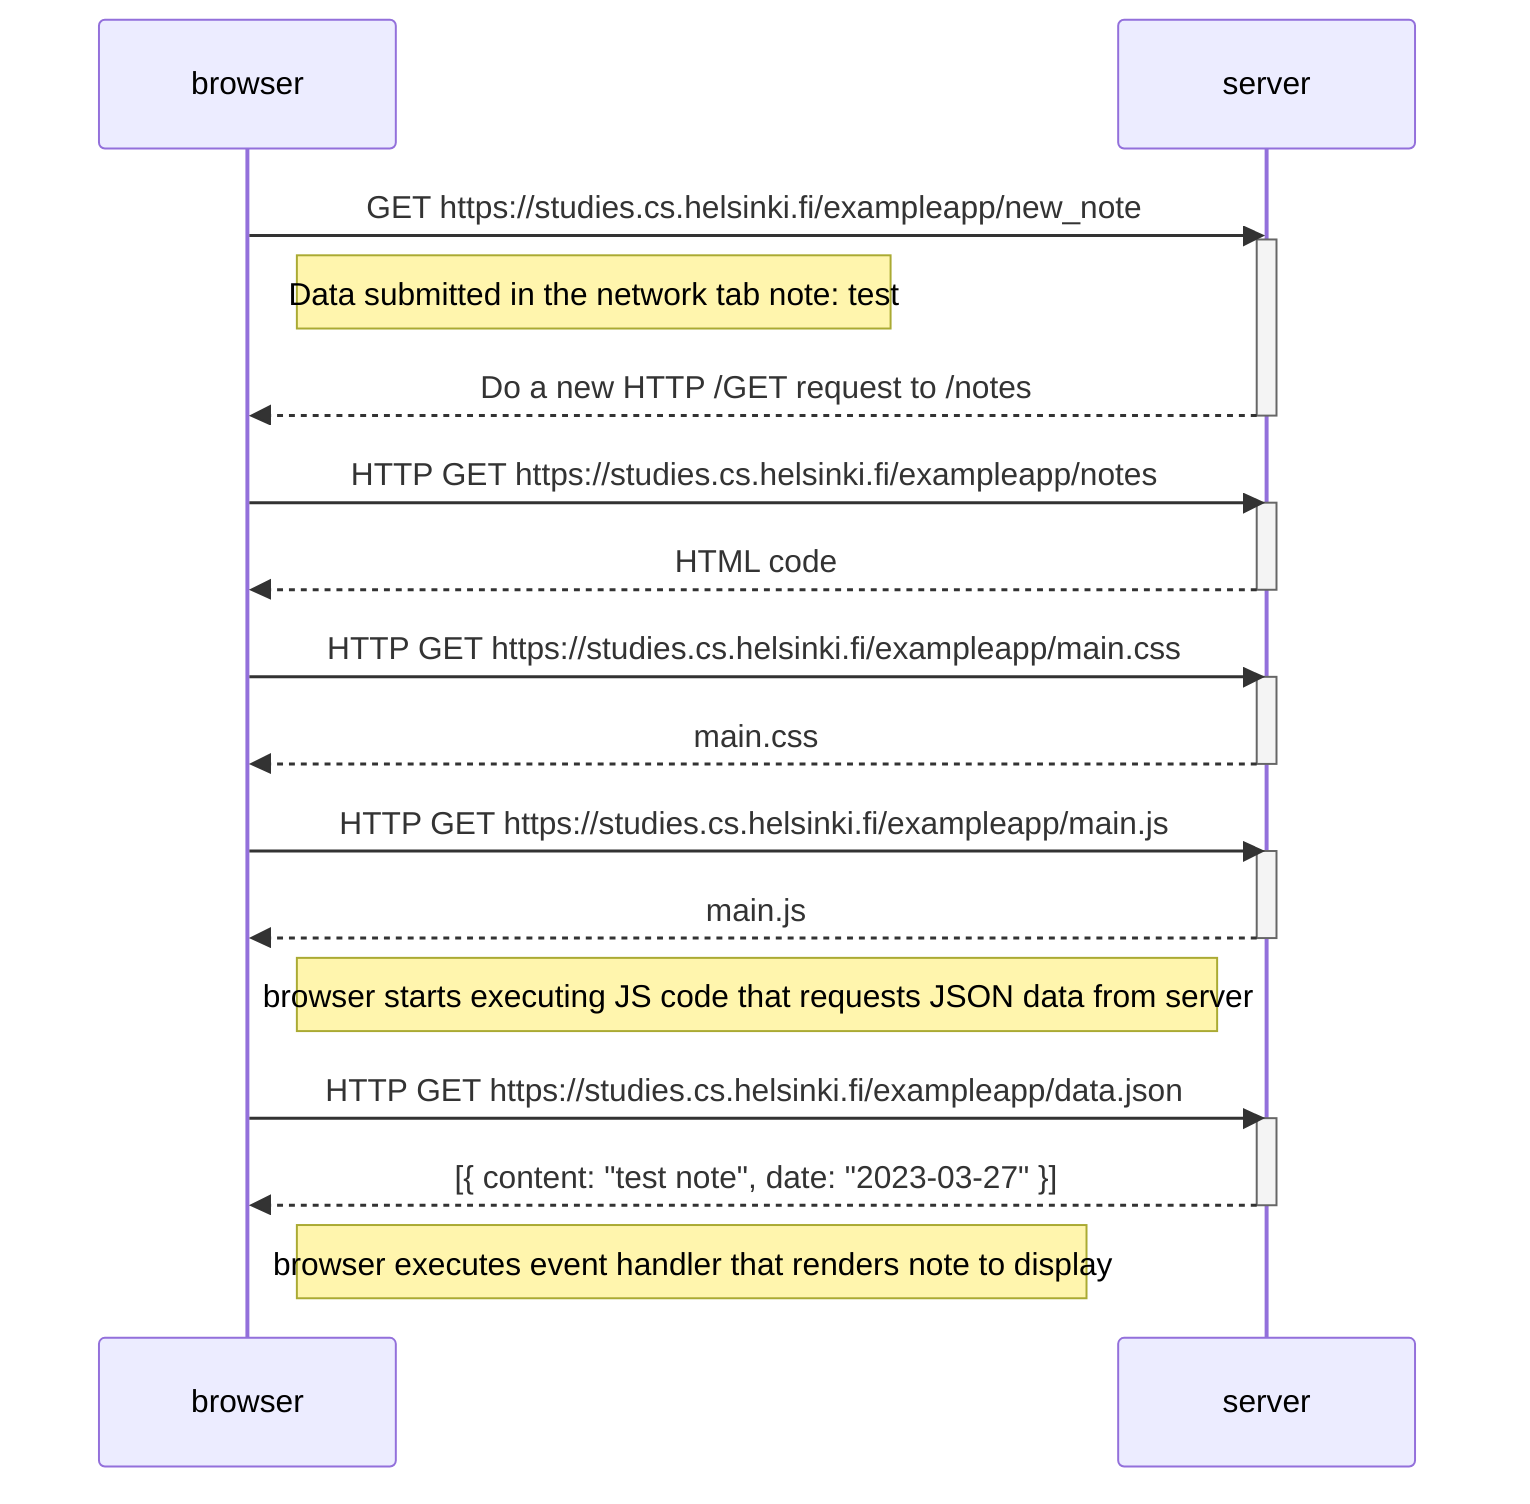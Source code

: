 sequenceDiagram
participant browser
participant server

browser->>server: GET https://studies.cs.helsinki.fi/exampleapp/new_note
    activate server
    Note right of browser: Data submitted in the network tab note: test
    server-->>browser: Do a new HTTP /GET request to /notes
    deactivate server

    browser->>server: HTTP GET https://studies.cs.helsinki.fi/exampleapp/notes
    activate server
    server-->>browser: HTML code
    deactivate server

    browser->>server: HTTP GET https://studies.cs.helsinki.fi/exampleapp/main.css
    activate server
    server-->>browser: main.css
    deactivate server

    browser->>server: HTTP GET https://studies.cs.helsinki.fi/exampleapp/main.js
    activate server
    server-->>browser: main.js
    deactivate server

    Note right of browser: browser starts executing JS code that requests JSON data from server

    browser->>server: HTTP GET https://studies.cs.helsinki.fi/exampleapp/data.json
    activate server
    server-->>browser: [{ content: "test note", date: "2023-03-27" }]
    deactivate server

    Note right of browser: browser executes event handler that renders note to display